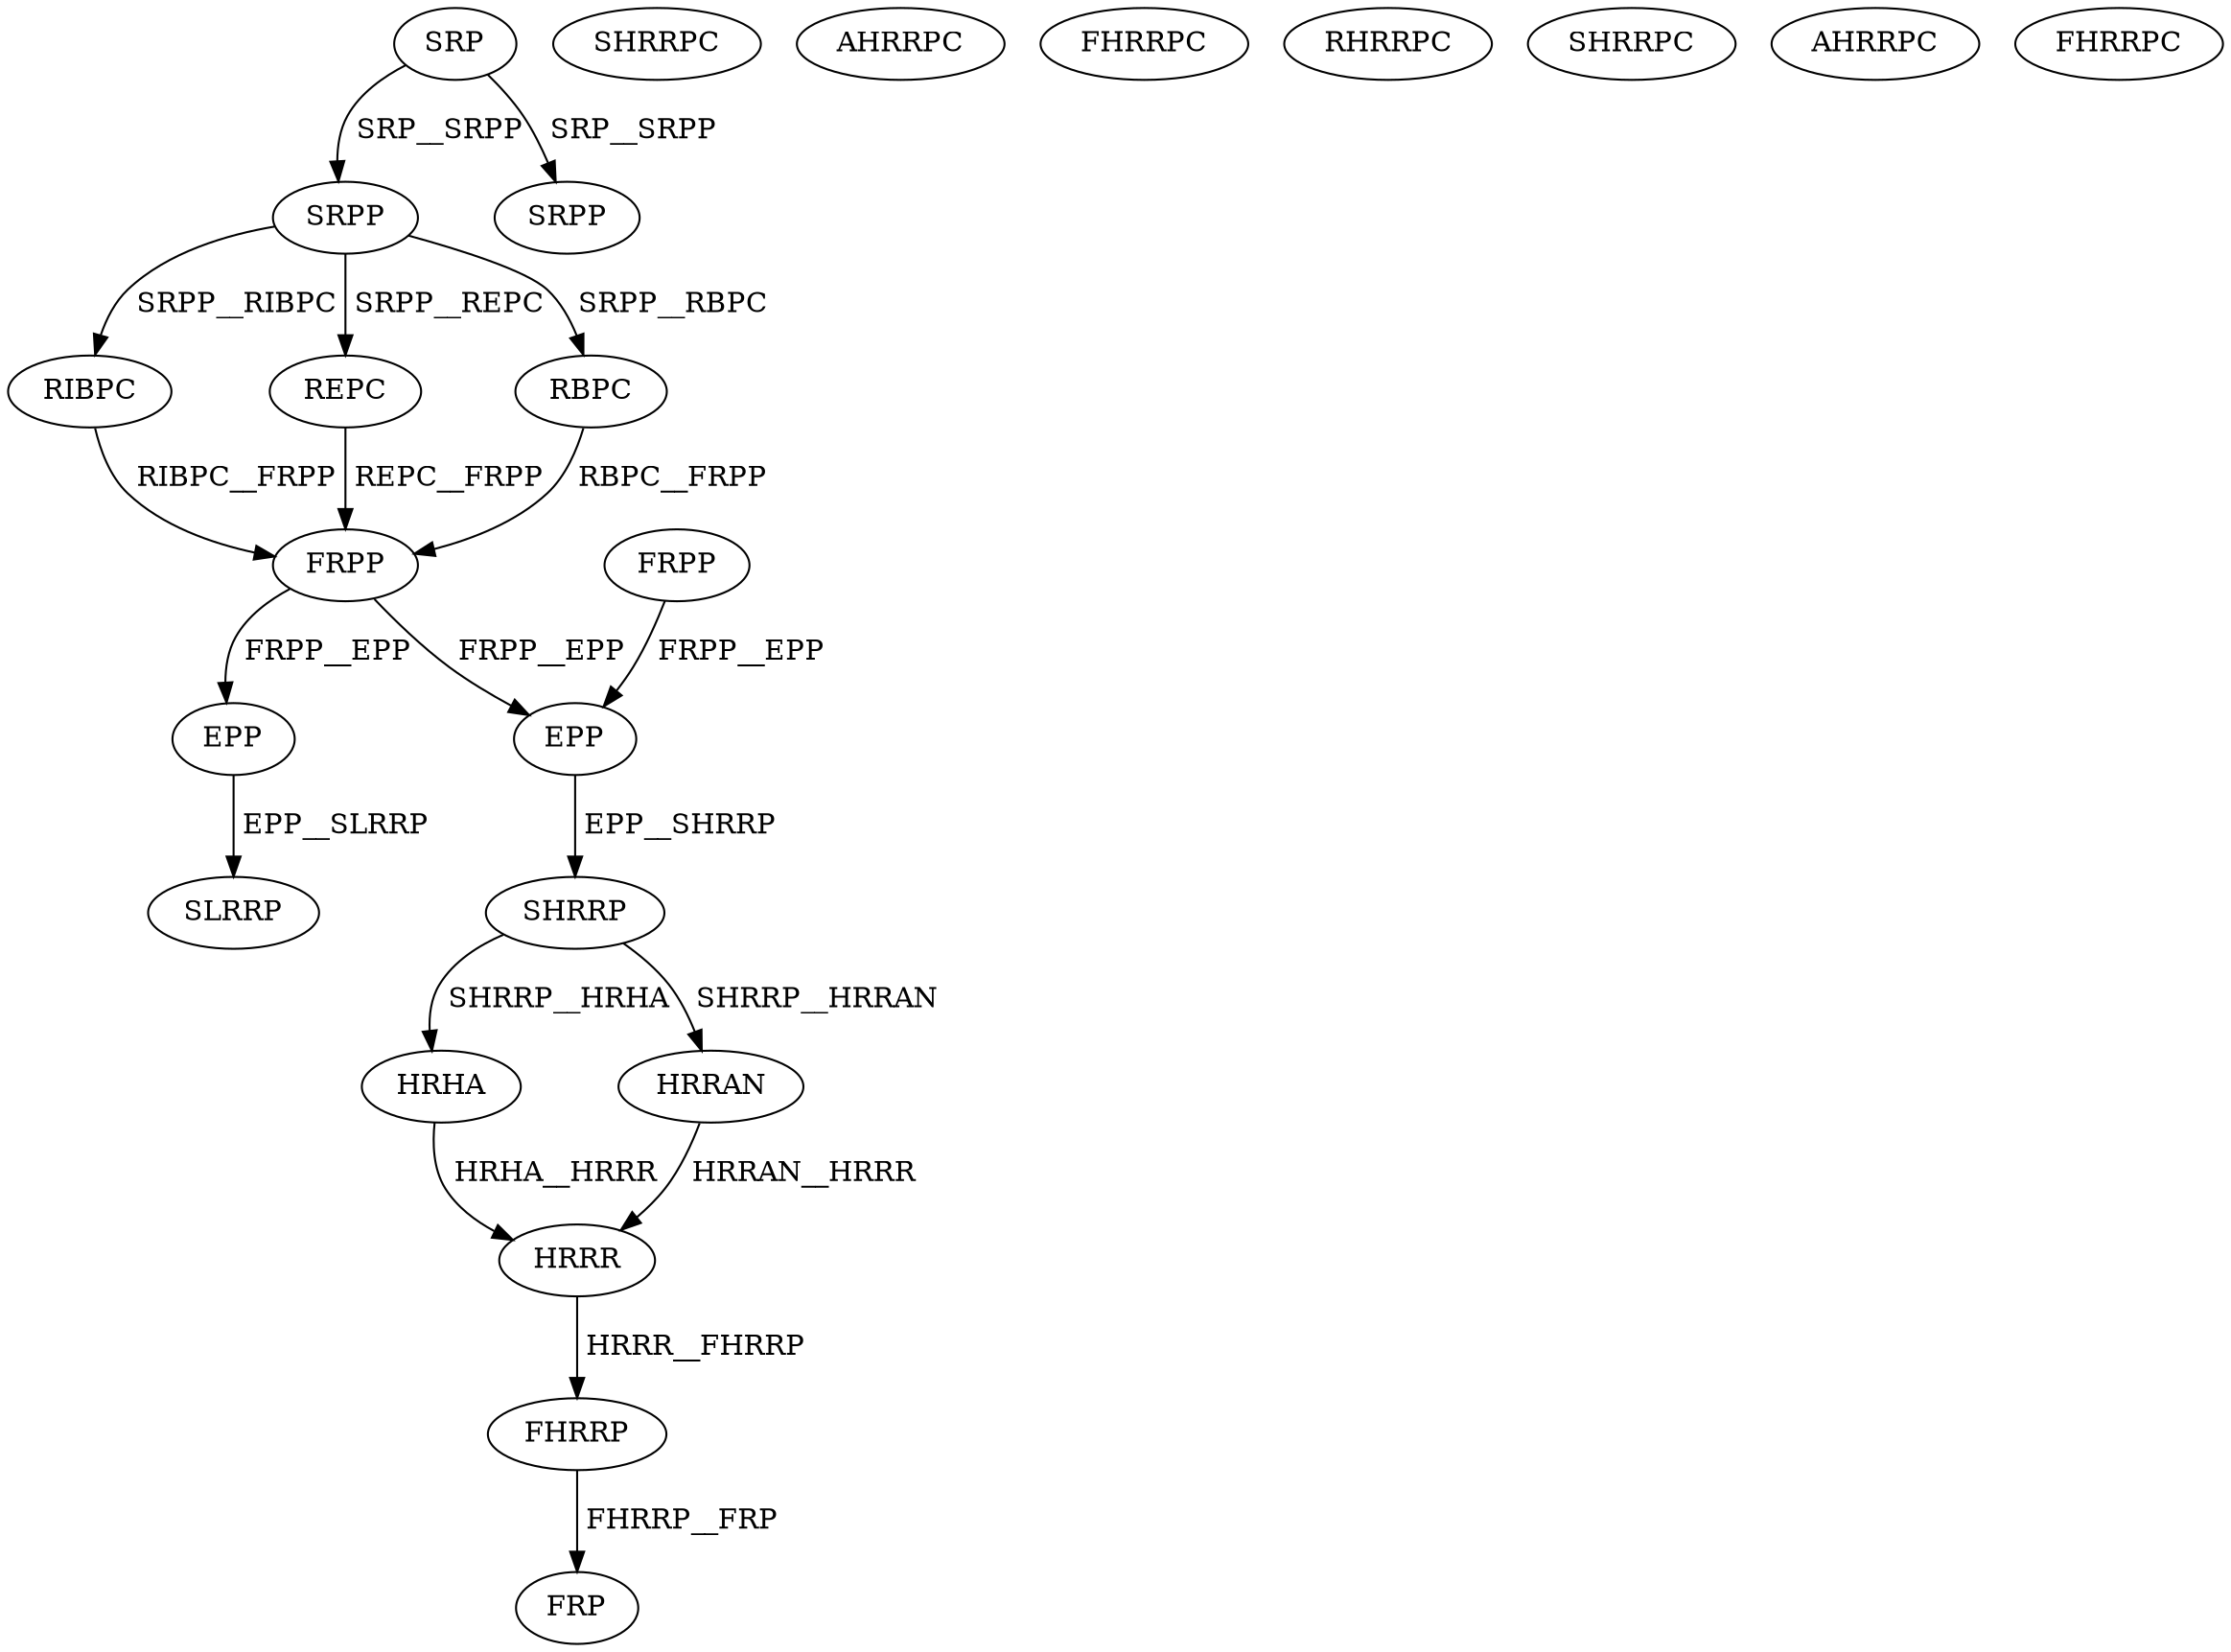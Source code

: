 digraph G { 
1 [label="SRP",color=black,fontcolor=black];
2 [label="SRPP",color=black,fontcolor=black];
3 [label="FRPP",color=black,fontcolor=black];
4 [label="RIBPC",color=black,fontcolor=black];
5 [label="REPC",color=black,fontcolor=black];
6 [label="RBPC",color=black,fontcolor=black];
7 [label="FRPP",color=black,fontcolor=black];
8 [label="SRPP",color=black,fontcolor=black];
9 [label="EPP",color=black,fontcolor=black];
10 [label="SHRRP",color=black,fontcolor=black];
11 [label="HRHA",color=black,fontcolor=black];
12 [label="HRRAN",color=black,fontcolor=black];
13 [label="SHRRPC",color=black,fontcolor=black];
14 [label="AHRRPC",color=black,fontcolor=black];
15 [label="FHRRPC",color=black,fontcolor=black];
16 [label="RHRRPC",color=black,fontcolor=black];
17 [label="SHRRPC",color=black,fontcolor=black];
18 [label="AHRRPC",color=black,fontcolor=black];
19 [label="FHRRPC",color=black,fontcolor=black];
20 [label="HRRR",color=black,fontcolor=black];
21 [label="FHRRP",color=black,fontcolor=black];
22 [label="FRP",color=black,fontcolor=black];
23 [label="EPP",color=black,fontcolor=black];
24 [label="SLRRP",color=black,fontcolor=black];
1->2[label=" SRP__SRPP",color=black,fontcolor=black];
1->8[label=" SRP__SRPP",color=black,fontcolor=black];
2->4[label=" SRPP__RIBPC",color=black,fontcolor=black];
2->5[label=" SRPP__REPC",color=black,fontcolor=black];
2->6[label=" SRPP__RBPC",color=black,fontcolor=black];
3->9[label=" FRPP__EPP",color=black,fontcolor=black];
4->7[label=" RIBPC__FRPP",color=black,fontcolor=black];
5->7[label=" REPC__FRPP",color=black,fontcolor=black];
6->7[label=" RBPC__FRPP",color=black,fontcolor=black];
7->9[label=" FRPP__EPP",color=black,fontcolor=black];
7->23[label=" FRPP__EPP",color=black,fontcolor=black];
9->10[label=" EPP__SHRRP",color=black,fontcolor=black];
10->11[label=" SHRRP__HRHA",color=black,fontcolor=black];
10->12[label=" SHRRP__HRRAN",color=black,fontcolor=black];
11->20[label=" HRHA__HRRR",color=black,fontcolor=black];
12->20[label=" HRRAN__HRRR",color=black,fontcolor=black];
20->21[label=" HRRR__FHRRP",color=black,fontcolor=black];
21->22[label=" FHRRP__FRP",color=black,fontcolor=black];
23->24[label=" EPP__SLRRP",color=black,fontcolor=black];
}
